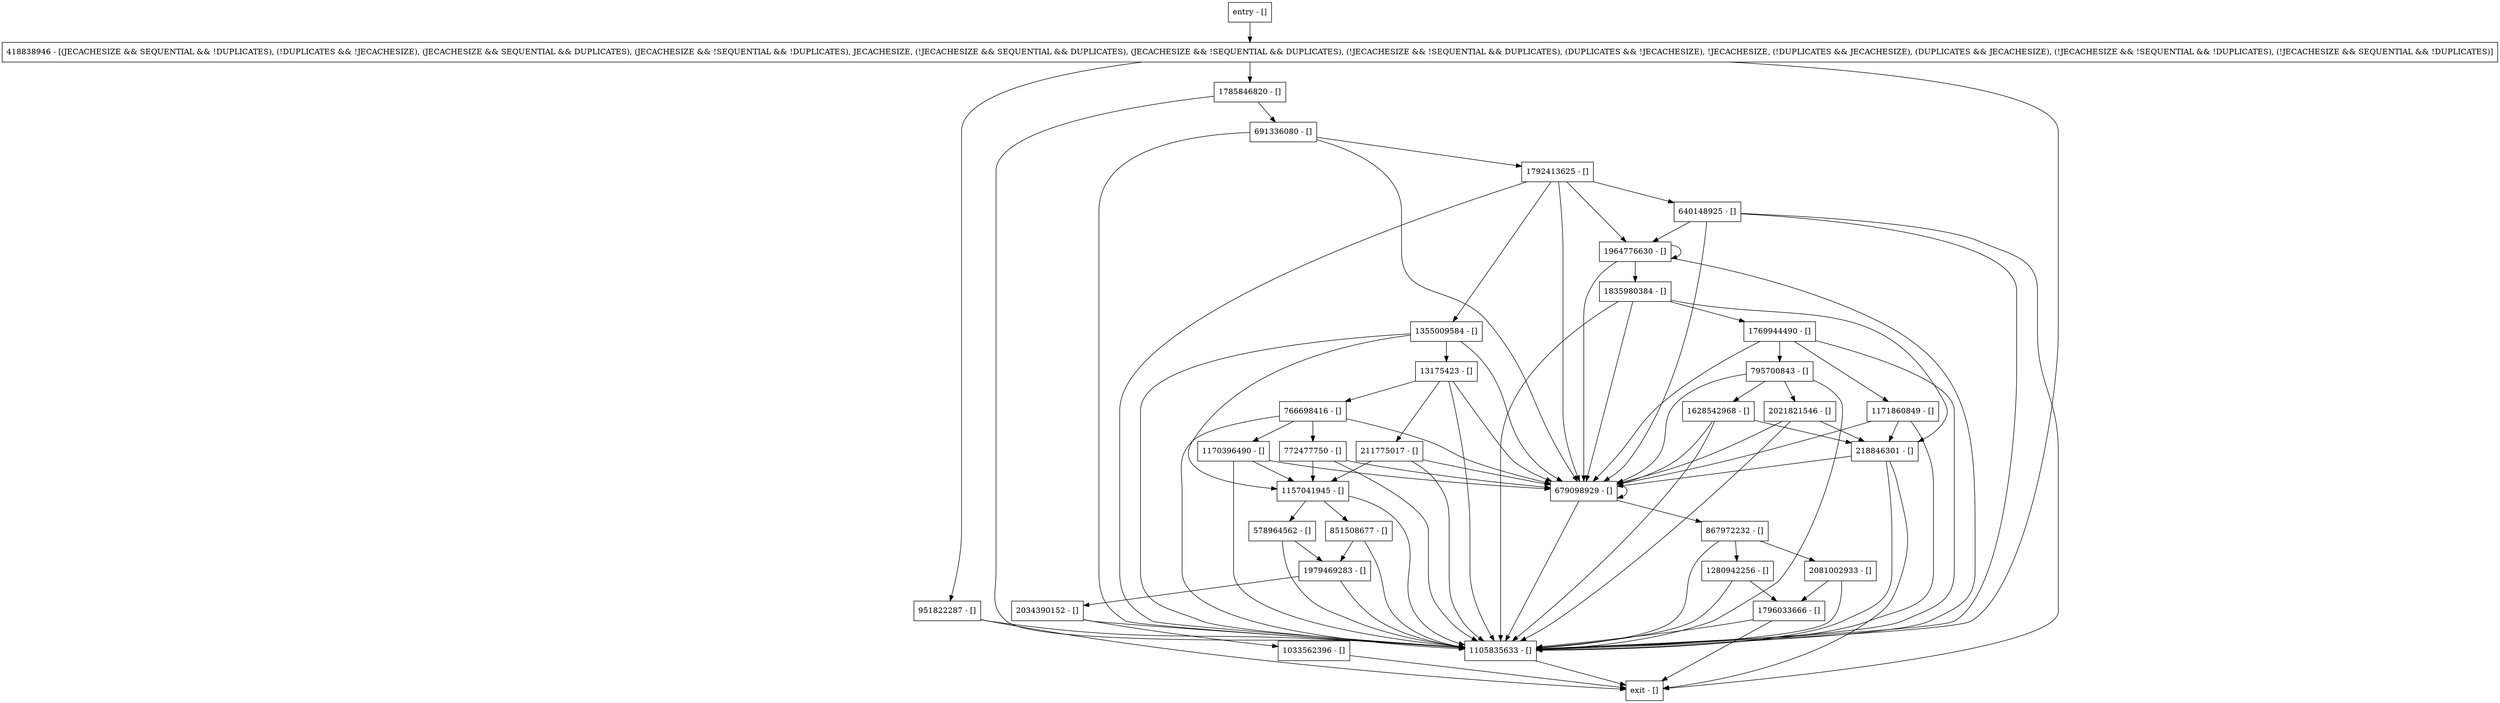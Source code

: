 digraph put {
node [shape=record];
1792413625 [label="1792413625 - []"];
1170396490 [label="1170396490 - []"];
1280942256 [label="1280942256 - []"];
218846301 [label="218846301 - []"];
418838946 [label="418838946 - [(JECACHESIZE && SEQUENTIAL && !DUPLICATES), (!DUPLICATES && !JECACHESIZE), (JECACHESIZE && SEQUENTIAL && DUPLICATES), (JECACHESIZE && !SEQUENTIAL && !DUPLICATES), JECACHESIZE, (!JECACHESIZE && SEQUENTIAL && DUPLICATES), (JECACHESIZE && !SEQUENTIAL && DUPLICATES), (!JECACHESIZE && !SEQUENTIAL && DUPLICATES), (DUPLICATES && !JECACHESIZE), !JECACHESIZE, (!DUPLICATES && JECACHESIZE), (DUPLICATES && JECACHESIZE), (!JECACHESIZE && !SEQUENTIAL && !DUPLICATES), (!JECACHESIZE && SEQUENTIAL && !DUPLICATES)]"];
578964562 [label="578964562 - []"];
679098929 [label="679098929 - []"];
1835980384 [label="1835980384 - []"];
851508677 [label="851508677 - []"];
13175423 [label="13175423 - []"];
951822287 [label="951822287 - []"];
1979469283 [label="1979469283 - []"];
1033562396 [label="1033562396 - []"];
1105835633 [label="1105835633 - []"];
795700843 [label="795700843 - []"];
1769944490 [label="1769944490 - []"];
867972232 [label="867972232 - []"];
1628542968 [label="1628542968 - []"];
1964776630 [label="1964776630 - []"];
1785846820 [label="1785846820 - []"];
1796033666 [label="1796033666 - []"];
2034390152 [label="2034390152 - []"];
211775017 [label="211775017 - []"];
entry [label="entry - []"];
exit [label="exit - []"];
691336080 [label="691336080 - []"];
640148925 [label="640148925 - []"];
1157041945 [label="1157041945 - []"];
772477750 [label="772477750 - []"];
2081002933 [label="2081002933 - []"];
1355009584 [label="1355009584 - []"];
766698416 [label="766698416 - []"];
2021821546 [label="2021821546 - []"];
1171860849 [label="1171860849 - []"];
entry;
exit;
1792413625 -> 679098929;
1792413625 -> 1105835633;
1792413625 -> 640148925;
1792413625 -> 1964776630;
1792413625 -> 1355009584;
1170396490 -> 679098929;
1170396490 -> 1105835633;
1170396490 -> 1157041945;
1280942256 -> 1105835633;
1280942256 -> 1796033666;
218846301 -> 679098929;
218846301 -> 1105835633;
218846301 -> exit;
418838946 -> 1105835633;
418838946 -> 1785846820;
418838946 -> 951822287;
578964562 -> 1105835633;
578964562 -> 1979469283;
679098929 -> 679098929;
679098929 -> 1105835633;
679098929 -> 867972232;
1835980384 -> 679098929;
1835980384 -> 1105835633;
1835980384 -> 1769944490;
1835980384 -> 218846301;
851508677 -> 1105835633;
851508677 -> 1979469283;
13175423 -> 211775017;
13175423 -> 679098929;
13175423 -> 1105835633;
13175423 -> 766698416;
951822287 -> 1105835633;
951822287 -> exit;
1979469283 -> 1105835633;
1979469283 -> 2034390152;
1033562396 -> exit;
1105835633 -> exit;
795700843 -> 679098929;
795700843 -> 1105835633;
795700843 -> 1628542968;
795700843 -> 2021821546;
1769944490 -> 679098929;
1769944490 -> 1105835633;
1769944490 -> 795700843;
1769944490 -> 1171860849;
867972232 -> 1105835633;
867972232 -> 1280942256;
867972232 -> 2081002933;
1628542968 -> 679098929;
1628542968 -> 1105835633;
1628542968 -> 218846301;
1964776630 -> 679098929;
1964776630 -> 1105835633;
1964776630 -> 1835980384;
1964776630 -> 1964776630;
1785846820 -> 1105835633;
1785846820 -> 691336080;
1796033666 -> 1105835633;
1796033666 -> exit;
2034390152 -> 1033562396;
2034390152 -> 1105835633;
211775017 -> 679098929;
211775017 -> 1105835633;
211775017 -> 1157041945;
entry -> 418838946;
691336080 -> 679098929;
691336080 -> 1105835633;
691336080 -> 1792413625;
640148925 -> 679098929;
640148925 -> 1105835633;
640148925 -> exit;
640148925 -> 1964776630;
1157041945 -> 1105835633;
1157041945 -> 851508677;
1157041945 -> 578964562;
772477750 -> 679098929;
772477750 -> 1105835633;
772477750 -> 1157041945;
2081002933 -> 1105835633;
2081002933 -> 1796033666;
1355009584 -> 679098929;
1355009584 -> 1105835633;
1355009584 -> 1157041945;
1355009584 -> 13175423;
766698416 -> 679098929;
766698416 -> 1105835633;
766698416 -> 1170396490;
766698416 -> 772477750;
2021821546 -> 679098929;
2021821546 -> 1105835633;
2021821546 -> 218846301;
1171860849 -> 679098929;
1171860849 -> 1105835633;
1171860849 -> 218846301;
}

